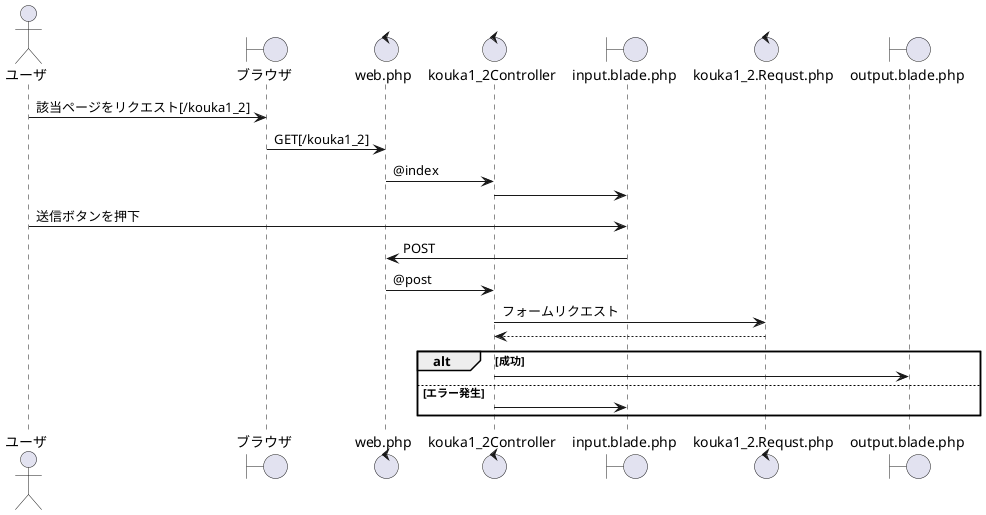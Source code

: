 @startuml kouka1_2
actor ユーザ
boundary ブラウザ
control web.php
control kouka1_2Controller
boundary input.blade.php
control kouka1_2.Requst.php
boundary output.blade.php

ユーザ -> ブラウザ:該当ページをリクエスト[/kouka1_2]
ブラウザ -> web.php:GET[/kouka1_2]
web.php -> kouka1_2Controller:@index
kouka1_2Controller -> input.blade.php
ユーザ -> input.blade.php:送信ボタンを押下
input.blade.php -> web.php:POST
web.php -> kouka1_2Controller:@post
kouka1_2Controller -> kouka1_2.Requst.php:フォームリクエスト
kouka1_2.Requst.php --> kouka1_2Controller
alt 成功
kouka1_2Controller -> output.blade.php
else エラー発生
kouka1_2Controller -> input.blade.php
end
@enduml
